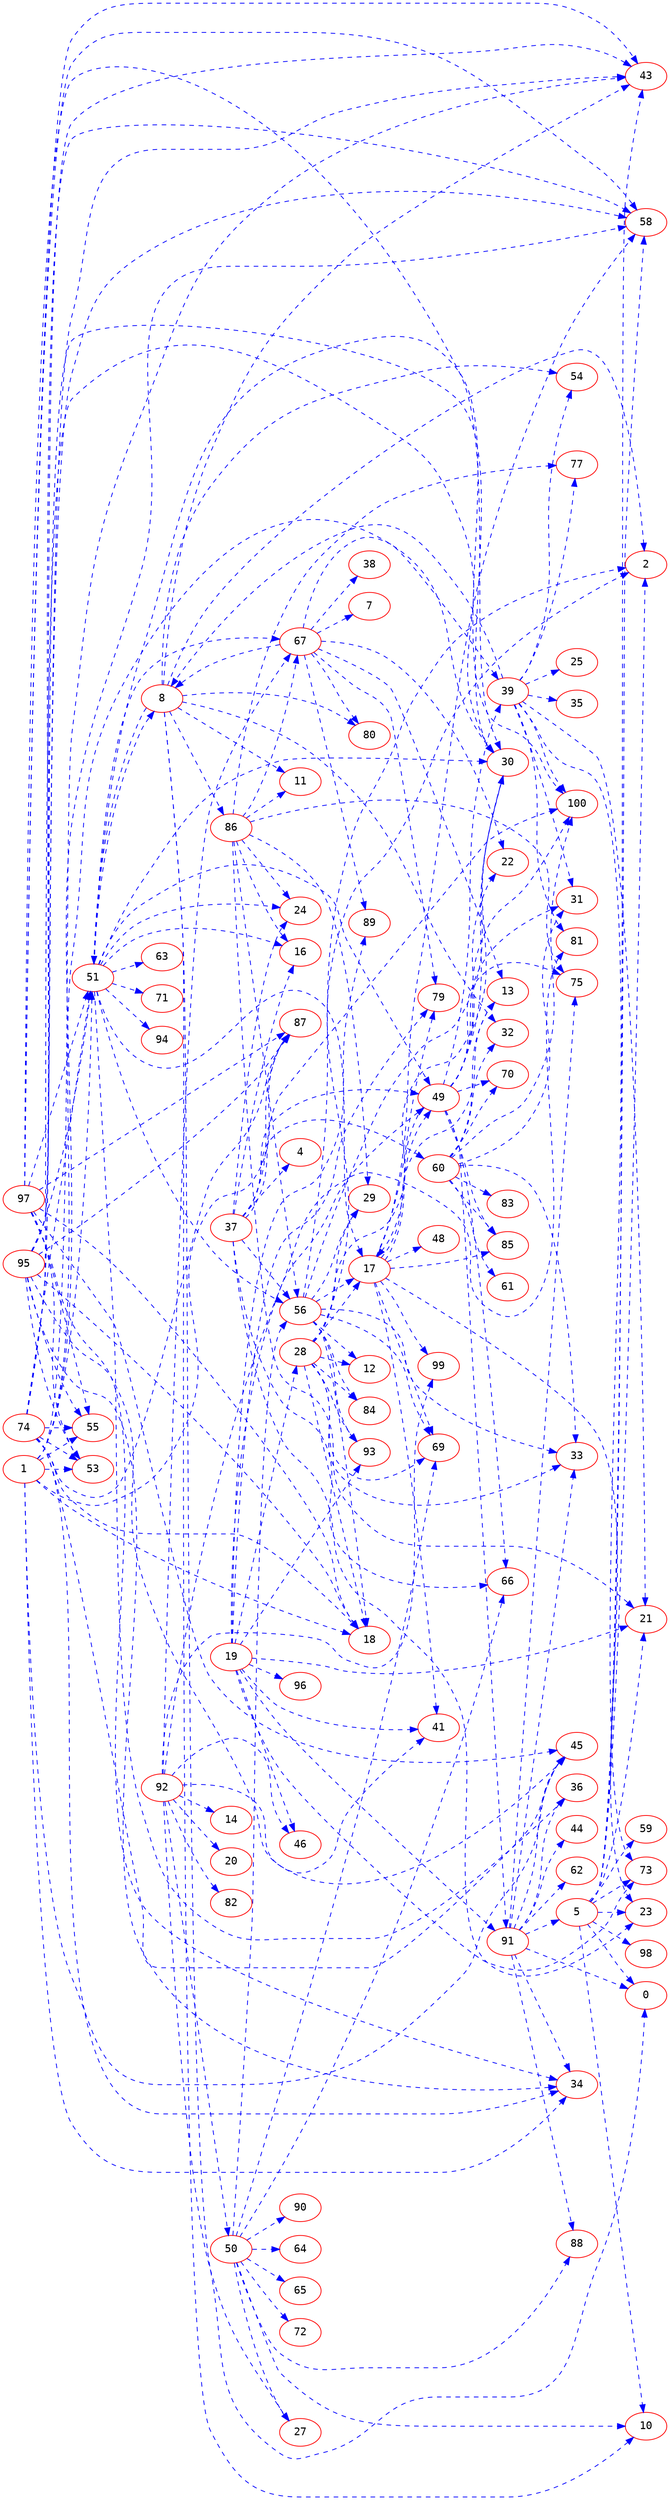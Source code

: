 digraph dumpedGraph {
		node[color=Red,fontname=Courier]
		edge[color=Blue,style=dashed]
		rankdir=LR; //Rank Direction Left to Right
		/*Total Nodes : 27 */
"1"->{"18" "30" "34" "43" "45" "51" "53" "55" "58" "87"}
"5"->{"0" "2" "10" "21" "23" "43" "58" "59" "73" "98"}
"8"->{"0" "2" "10" "11" "32" "43" "51" "54" "80" "86"}
"17"->{"13" "23" "41" "48" "49" "58" "69" "79" "85" "99"}
"19"->{"21" "28" "41" "46" "49" "73" "79" "89" "91" "93" "96"}
"28"->{"2" "12" "17" "18" "29" "30" "33" "69" "84" "93"}
"29"->{}
"37"->{"4" "16" "23" "24" "49" "56" "60" "66" "87" "100"}
"39"->{"8" "21" "25" "31" "35" "54" "73" "77" "81" "100"}
"49"->{"17" "22" "30" "31" "39" "66" "70" "75" "85" "91" "100"}
"50"->{"10" "27" "56" "64" "65" "66" "69" "72" "88" "90"}
"51"->{"8" "16" "17" "24" "30" "36" "49" "56" "63" "67" "71" "94" "100"}
"56"->{"2" "12" "17" "18" "29" "30" "33" "69" "84" "93"}
"60"->{"13" "31" "32" "33" "61" "70" "83" "85" "100"}
"67"->{"7" "8" "13" "22" "38" "39" "79" "80" "89"}
"74"->{"18" "30" "34" "43" "45" "51" "53" "55" "58" "87"}
"79"->{}
"81"->{}
"83"->{}
"84"->{}
"86"->{"11" "16" "21" "24" "29" "56" "67" "75" "77"}
"87"->{}
"91"->{"0" "5" "33" "34" "36" "44" "45" "62" "75" "88"}
"92"->{"14" "20" "27" "41" "46" "50" "67" "81" "82" "99"}
"95"->{"18" "30" "34" "43" "45" "51" "53" "55" "58" "87"}
"97"->{"18" "30" "34" "43" "45" "51" "53" "55" "58" "87"}
"100"->{}
}
